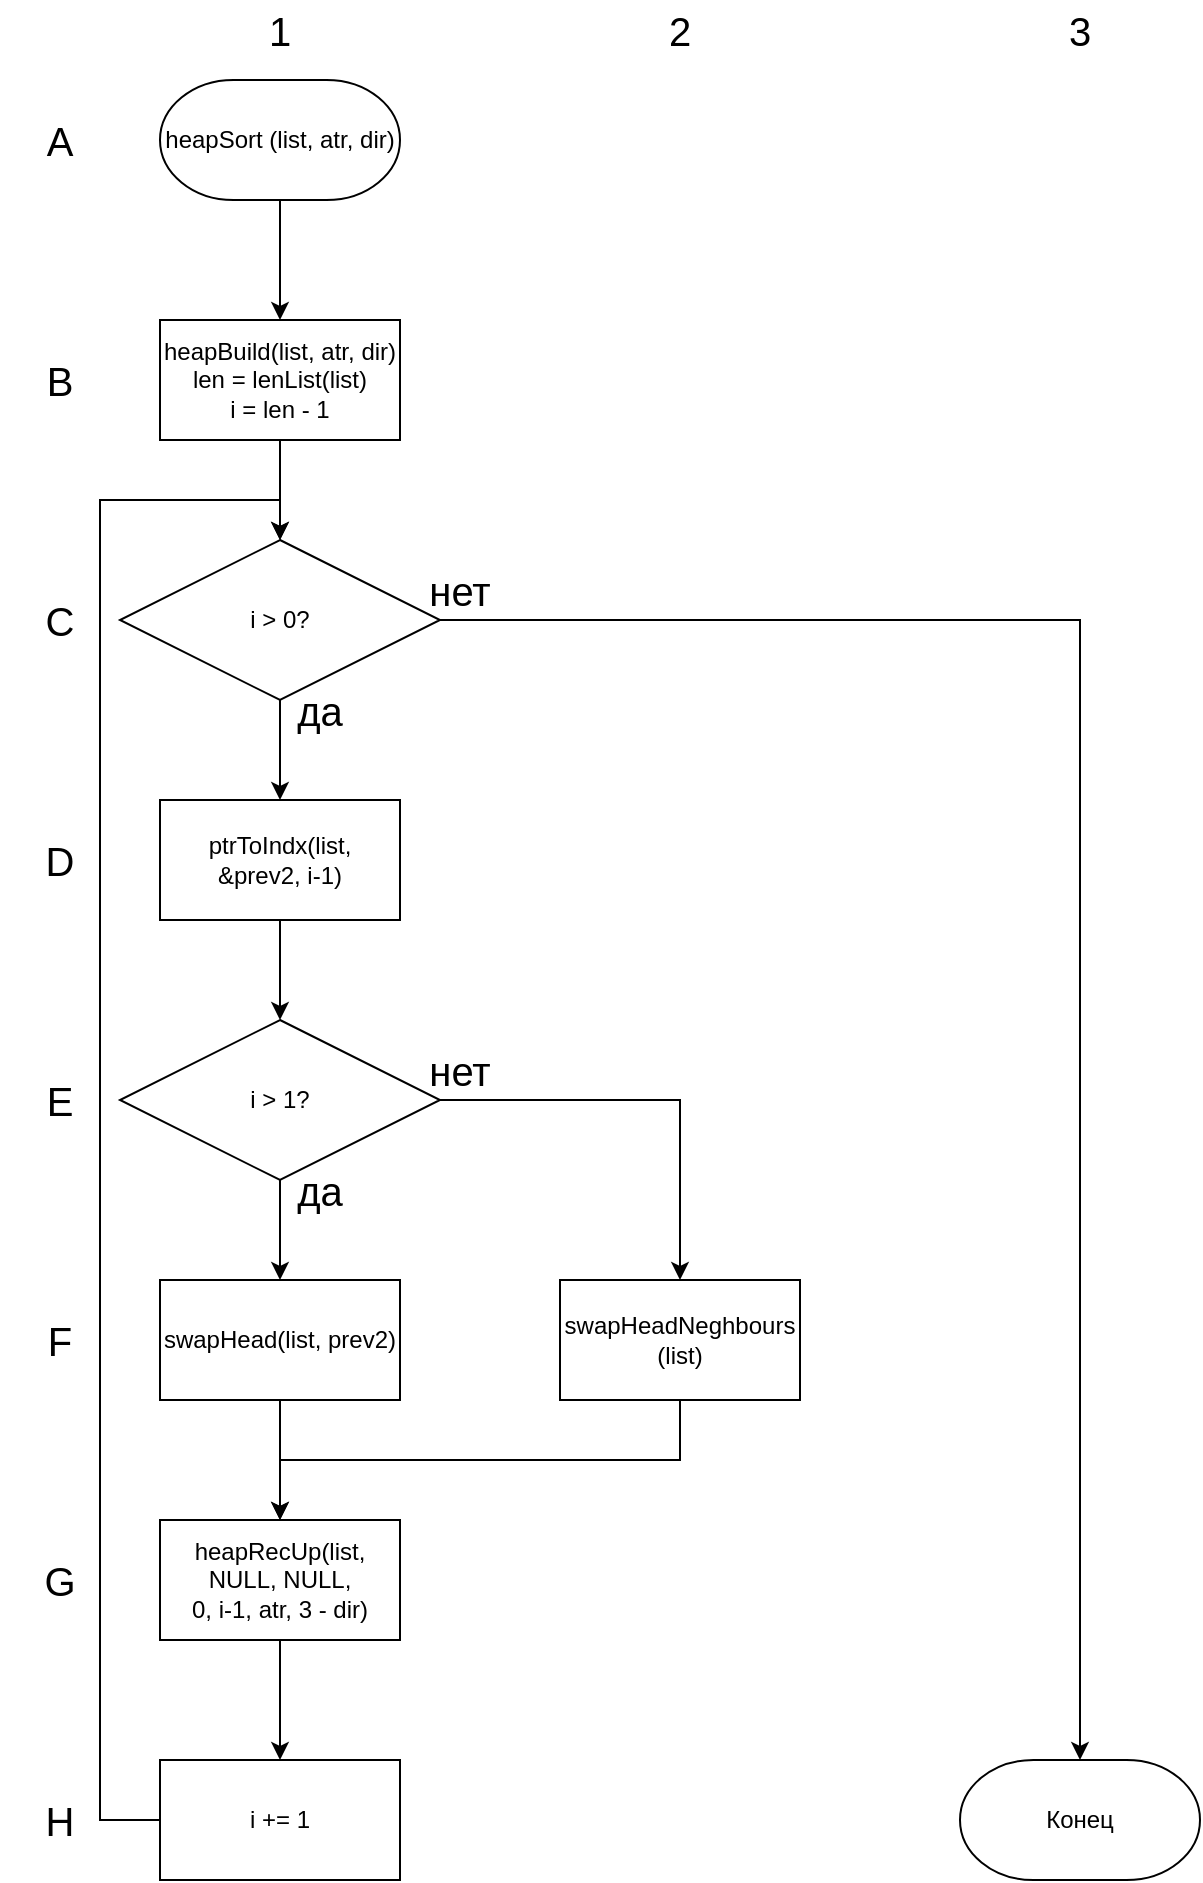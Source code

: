 <mxfile version="23.1.3" type="device">
  <diagram name="Страница — 1" id="fKBUCXl6949Xtr6X0akW">
    <mxGraphModel dx="1380" dy="838" grid="1" gridSize="10" guides="1" tooltips="1" connect="1" arrows="1" fold="1" page="1" pageScale="1" pageWidth="827" pageHeight="1169" math="0" shadow="0">
      <root>
        <mxCell id="0" />
        <mxCell id="1" parent="0" />
        <mxCell id="wD-DXvXVYZgzZNdiQsJs-159" value="" style="edgeStyle=orthogonalEdgeStyle;rounded=0;orthogonalLoop=1;jettySize=auto;html=1;" edge="1" parent="1" source="qY3sZJ4gQ_pa9tfZXsVX-1" target="wD-DXvXVYZgzZNdiQsJs-158">
          <mxGeometry relative="1" as="geometry" />
        </mxCell>
        <mxCell id="qY3sZJ4gQ_pa9tfZXsVX-1" value="heapSort (list, atr, dir)" style="strokeWidth=1;html=1;shape=mxgraph.flowchart.terminator;whiteSpace=wrap;" parent="1" vertex="1">
          <mxGeometry x="180" y="50" width="120" height="60" as="geometry" />
        </mxCell>
        <mxCell id="qY3sZJ4gQ_pa9tfZXsVX-28" value="&lt;span style=&quot;font-size: 20px;&quot;&gt;2&lt;/span&gt;" style="text;html=1;align=center;verticalAlign=middle;whiteSpace=wrap;rounded=0;" parent="1" vertex="1">
          <mxGeometry x="410" y="10" width="60" height="30" as="geometry" />
        </mxCell>
        <mxCell id="qY3sZJ4gQ_pa9tfZXsVX-29" value="&lt;span style=&quot;font-size: 20px;&quot;&gt;1&lt;/span&gt;" style="text;html=1;align=center;verticalAlign=middle;whiteSpace=wrap;rounded=0;" parent="1" vertex="1">
          <mxGeometry x="210" y="10" width="60" height="30" as="geometry" />
        </mxCell>
        <mxCell id="qY3sZJ4gQ_pa9tfZXsVX-30" value="&lt;span style=&quot;font-size: 20px;&quot;&gt;3&lt;/span&gt;" style="text;html=1;align=center;verticalAlign=middle;whiteSpace=wrap;rounded=0;" parent="1" vertex="1">
          <mxGeometry x="610" y="10" width="60" height="30" as="geometry" />
        </mxCell>
        <mxCell id="qY3sZJ4gQ_pa9tfZXsVX-31" value="&lt;span style=&quot;font-size: 20px;&quot;&gt;A&lt;/span&gt;" style="text;html=1;align=center;verticalAlign=middle;whiteSpace=wrap;rounded=0;" parent="1" vertex="1">
          <mxGeometry x="100" y="65" width="60" height="30" as="geometry" />
        </mxCell>
        <mxCell id="qY3sZJ4gQ_pa9tfZXsVX-32" value="&lt;span style=&quot;font-size: 20px;&quot;&gt;B&lt;/span&gt;" style="text;html=1;align=center;verticalAlign=middle;whiteSpace=wrap;rounded=0;" parent="1" vertex="1">
          <mxGeometry x="100" y="185" width="60" height="30" as="geometry" />
        </mxCell>
        <mxCell id="qY3sZJ4gQ_pa9tfZXsVX-33" value="&lt;span style=&quot;font-size: 20px;&quot;&gt;C&lt;/span&gt;" style="text;html=1;align=center;verticalAlign=middle;whiteSpace=wrap;rounded=0;" parent="1" vertex="1">
          <mxGeometry x="100" y="305" width="60" height="30" as="geometry" />
        </mxCell>
        <mxCell id="qY3sZJ4gQ_pa9tfZXsVX-34" value="&lt;span style=&quot;font-size: 20px;&quot;&gt;D&lt;/span&gt;" style="text;html=1;align=center;verticalAlign=middle;whiteSpace=wrap;rounded=0;" parent="1" vertex="1">
          <mxGeometry x="100" y="425" width="60" height="30" as="geometry" />
        </mxCell>
        <mxCell id="qY3sZJ4gQ_pa9tfZXsVX-35" value="&lt;span style=&quot;font-size: 20px;&quot;&gt;E&lt;/span&gt;" style="text;html=1;align=center;verticalAlign=middle;whiteSpace=wrap;rounded=0;" parent="1" vertex="1">
          <mxGeometry x="100" y="545" width="60" height="30" as="geometry" />
        </mxCell>
        <mxCell id="qY3sZJ4gQ_pa9tfZXsVX-36" value="&lt;span style=&quot;font-size: 20px;&quot;&gt;F&lt;/span&gt;" style="text;html=1;align=center;verticalAlign=middle;whiteSpace=wrap;rounded=0;" parent="1" vertex="1">
          <mxGeometry x="100" y="665" width="60" height="30" as="geometry" />
        </mxCell>
        <mxCell id="qY3sZJ4gQ_pa9tfZXsVX-75" value="&lt;span style=&quot;font-size: 20px;&quot;&gt;G&lt;/span&gt;" style="text;html=1;align=center;verticalAlign=middle;whiteSpace=wrap;rounded=0;" parent="1" vertex="1">
          <mxGeometry x="100" y="785" width="60" height="30" as="geometry" />
        </mxCell>
        <mxCell id="wD-DXvXVYZgzZNdiQsJs-162" value="" style="edgeStyle=orthogonalEdgeStyle;rounded=0;orthogonalLoop=1;jettySize=auto;html=1;" edge="1" parent="1" source="wD-DXvXVYZgzZNdiQsJs-4" target="wD-DXvXVYZgzZNdiQsJs-161">
          <mxGeometry relative="1" as="geometry" />
        </mxCell>
        <mxCell id="wD-DXvXVYZgzZNdiQsJs-180" style="edgeStyle=orthogonalEdgeStyle;rounded=0;orthogonalLoop=1;jettySize=auto;html=1;" edge="1" parent="1" source="wD-DXvXVYZgzZNdiQsJs-4" target="wD-DXvXVYZgzZNdiQsJs-179">
          <mxGeometry relative="1" as="geometry" />
        </mxCell>
        <mxCell id="wD-DXvXVYZgzZNdiQsJs-4" value="i &amp;gt; 0?" style="rhombus;whiteSpace=wrap;html=1;" vertex="1" parent="1">
          <mxGeometry x="160" y="280" width="160" height="80" as="geometry" />
        </mxCell>
        <mxCell id="wD-DXvXVYZgzZNdiQsJs-49" value="&lt;font style=&quot;font-size: 20px;&quot;&gt;да&lt;/font&gt;" style="text;html=1;align=center;verticalAlign=middle;whiteSpace=wrap;rounded=0;" vertex="1" parent="1">
          <mxGeometry x="230" y="350" width="60" height="30" as="geometry" />
        </mxCell>
        <mxCell id="wD-DXvXVYZgzZNdiQsJs-52" value="&lt;font style=&quot;font-size: 20px;&quot;&gt;нет&lt;/font&gt;" style="text;html=1;align=center;verticalAlign=middle;whiteSpace=wrap;rounded=0;" vertex="1" parent="1">
          <mxGeometry x="300" y="290" width="60" height="30" as="geometry" />
        </mxCell>
        <mxCell id="wD-DXvXVYZgzZNdiQsJs-152" value="&lt;span style=&quot;font-size: 20px;&quot;&gt;H&lt;/span&gt;" style="text;html=1;align=center;verticalAlign=middle;whiteSpace=wrap;rounded=0;" vertex="1" parent="1">
          <mxGeometry x="100" y="905" width="60" height="30" as="geometry" />
        </mxCell>
        <mxCell id="wD-DXvXVYZgzZNdiQsJs-160" value="" style="edgeStyle=orthogonalEdgeStyle;rounded=0;orthogonalLoop=1;jettySize=auto;html=1;" edge="1" parent="1" source="wD-DXvXVYZgzZNdiQsJs-158" target="wD-DXvXVYZgzZNdiQsJs-4">
          <mxGeometry relative="1" as="geometry" />
        </mxCell>
        <mxCell id="wD-DXvXVYZgzZNdiQsJs-158" value="heapBuild(list, atr, dir)&lt;br&gt;len = lenList(list)&lt;br&gt;i = len - 1" style="rounded=0;whiteSpace=wrap;html=1;" vertex="1" parent="1">
          <mxGeometry x="180" y="170" width="120" height="60" as="geometry" />
        </mxCell>
        <mxCell id="wD-DXvXVYZgzZNdiQsJs-164" value="" style="edgeStyle=orthogonalEdgeStyle;rounded=0;orthogonalLoop=1;jettySize=auto;html=1;" edge="1" parent="1" source="wD-DXvXVYZgzZNdiQsJs-161" target="wD-DXvXVYZgzZNdiQsJs-163">
          <mxGeometry relative="1" as="geometry" />
        </mxCell>
        <mxCell id="wD-DXvXVYZgzZNdiQsJs-161" value="ptrToIndx(list,&lt;br&gt;&amp;amp;prev2, i-1)" style="rounded=0;whiteSpace=wrap;html=1;" vertex="1" parent="1">
          <mxGeometry x="180" y="410" width="120" height="60" as="geometry" />
        </mxCell>
        <mxCell id="wD-DXvXVYZgzZNdiQsJs-168" value="" style="edgeStyle=orthogonalEdgeStyle;rounded=0;orthogonalLoop=1;jettySize=auto;html=1;" edge="1" parent="1" source="wD-DXvXVYZgzZNdiQsJs-163" target="wD-DXvXVYZgzZNdiQsJs-165">
          <mxGeometry relative="1" as="geometry" />
        </mxCell>
        <mxCell id="wD-DXvXVYZgzZNdiQsJs-169" style="edgeStyle=orthogonalEdgeStyle;rounded=0;orthogonalLoop=1;jettySize=auto;html=1;" edge="1" parent="1" source="wD-DXvXVYZgzZNdiQsJs-163" target="wD-DXvXVYZgzZNdiQsJs-167">
          <mxGeometry relative="1" as="geometry" />
        </mxCell>
        <mxCell id="wD-DXvXVYZgzZNdiQsJs-163" value="i &amp;gt; 1?" style="rhombus;whiteSpace=wrap;html=1;" vertex="1" parent="1">
          <mxGeometry x="160" y="520" width="160" height="80" as="geometry" />
        </mxCell>
        <mxCell id="wD-DXvXVYZgzZNdiQsJs-172" value="" style="edgeStyle=orthogonalEdgeStyle;rounded=0;orthogonalLoop=1;jettySize=auto;html=1;" edge="1" parent="1" source="wD-DXvXVYZgzZNdiQsJs-165" target="wD-DXvXVYZgzZNdiQsJs-170">
          <mxGeometry relative="1" as="geometry" />
        </mxCell>
        <mxCell id="wD-DXvXVYZgzZNdiQsJs-165" value="swapHead(list, prev2)" style="rounded=0;whiteSpace=wrap;html=1;" vertex="1" parent="1">
          <mxGeometry x="180" y="650" width="120" height="60" as="geometry" />
        </mxCell>
        <mxCell id="wD-DXvXVYZgzZNdiQsJs-173" style="edgeStyle=orthogonalEdgeStyle;rounded=0;orthogonalLoop=1;jettySize=auto;html=1;" edge="1" parent="1" source="wD-DXvXVYZgzZNdiQsJs-167" target="wD-DXvXVYZgzZNdiQsJs-170">
          <mxGeometry relative="1" as="geometry">
            <Array as="points">
              <mxPoint x="440" y="740" />
              <mxPoint x="240" y="740" />
            </Array>
          </mxGeometry>
        </mxCell>
        <mxCell id="wD-DXvXVYZgzZNdiQsJs-167" value="swapHeadNeghbours&lt;br&gt;(list)" style="rounded=0;whiteSpace=wrap;html=1;" vertex="1" parent="1">
          <mxGeometry x="380" y="650" width="120" height="60" as="geometry" />
        </mxCell>
        <mxCell id="wD-DXvXVYZgzZNdiQsJs-175" value="" style="edgeStyle=orthogonalEdgeStyle;rounded=0;orthogonalLoop=1;jettySize=auto;html=1;" edge="1" parent="1" source="wD-DXvXVYZgzZNdiQsJs-170" target="wD-DXvXVYZgzZNdiQsJs-174">
          <mxGeometry relative="1" as="geometry" />
        </mxCell>
        <mxCell id="wD-DXvXVYZgzZNdiQsJs-170" value="heapRecUp(list, NULL, NULL,&lt;br&gt;0, i-1, atr, 3 - dir)" style="rounded=0;whiteSpace=wrap;html=1;" vertex="1" parent="1">
          <mxGeometry x="180" y="770" width="120" height="60" as="geometry" />
        </mxCell>
        <mxCell id="wD-DXvXVYZgzZNdiQsJs-176" style="edgeStyle=orthogonalEdgeStyle;rounded=0;orthogonalLoop=1;jettySize=auto;html=1;" edge="1" parent="1" source="wD-DXvXVYZgzZNdiQsJs-174" target="wD-DXvXVYZgzZNdiQsJs-4">
          <mxGeometry relative="1" as="geometry">
            <Array as="points">
              <mxPoint x="150" y="920" />
              <mxPoint x="150" y="260" />
              <mxPoint x="240" y="260" />
            </Array>
          </mxGeometry>
        </mxCell>
        <mxCell id="wD-DXvXVYZgzZNdiQsJs-174" value="i += 1" style="rounded=0;whiteSpace=wrap;html=1;" vertex="1" parent="1">
          <mxGeometry x="180" y="890" width="120" height="60" as="geometry" />
        </mxCell>
        <mxCell id="wD-DXvXVYZgzZNdiQsJs-177" value="&lt;font style=&quot;font-size: 20px;&quot;&gt;да&lt;/font&gt;" style="text;html=1;align=center;verticalAlign=middle;whiteSpace=wrap;rounded=0;" vertex="1" parent="1">
          <mxGeometry x="230" y="590" width="60" height="30" as="geometry" />
        </mxCell>
        <mxCell id="wD-DXvXVYZgzZNdiQsJs-178" value="&lt;font style=&quot;font-size: 20px;&quot;&gt;нет&lt;/font&gt;" style="text;html=1;align=center;verticalAlign=middle;whiteSpace=wrap;rounded=0;" vertex="1" parent="1">
          <mxGeometry x="300" y="530" width="60" height="30" as="geometry" />
        </mxCell>
        <mxCell id="wD-DXvXVYZgzZNdiQsJs-179" value="Конец" style="strokeWidth=1;html=1;shape=mxgraph.flowchart.terminator;whiteSpace=wrap;" vertex="1" parent="1">
          <mxGeometry x="580" y="890" width="120" height="60" as="geometry" />
        </mxCell>
      </root>
    </mxGraphModel>
  </diagram>
</mxfile>
